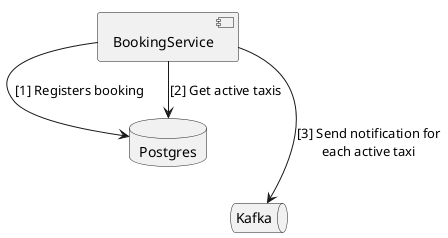 @startuml
!pragma layout smetana
database "Postgres" as db
queue "Kafka" as kafka
component "BookingService" as booking

db -[hidden]-> kafka

booking -down-> db : [1] Registers booking
booking -down-> db : [2] Get active taxis
booking -right-> kafka : [3] Send notification for\neach active taxi

@enduml
